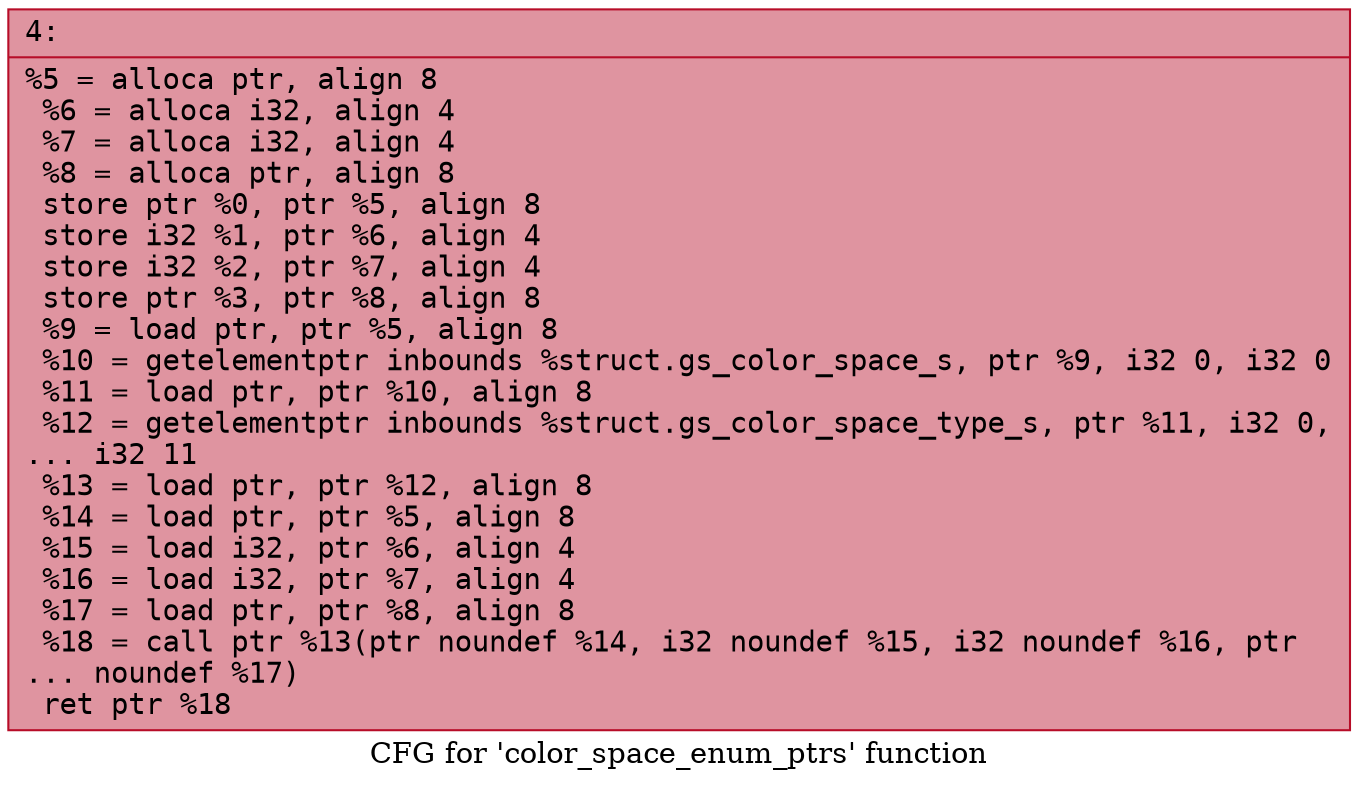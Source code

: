 digraph "CFG for 'color_space_enum_ptrs' function" {
	label="CFG for 'color_space_enum_ptrs' function";

	Node0x60000256cb40 [shape=record,color="#b70d28ff", style=filled, fillcolor="#b70d2870" fontname="Courier",label="{4:\l|  %5 = alloca ptr, align 8\l  %6 = alloca i32, align 4\l  %7 = alloca i32, align 4\l  %8 = alloca ptr, align 8\l  store ptr %0, ptr %5, align 8\l  store i32 %1, ptr %6, align 4\l  store i32 %2, ptr %7, align 4\l  store ptr %3, ptr %8, align 8\l  %9 = load ptr, ptr %5, align 8\l  %10 = getelementptr inbounds %struct.gs_color_space_s, ptr %9, i32 0, i32 0\l  %11 = load ptr, ptr %10, align 8\l  %12 = getelementptr inbounds %struct.gs_color_space_type_s, ptr %11, i32 0,\l... i32 11\l  %13 = load ptr, ptr %12, align 8\l  %14 = load ptr, ptr %5, align 8\l  %15 = load i32, ptr %6, align 4\l  %16 = load i32, ptr %7, align 4\l  %17 = load ptr, ptr %8, align 8\l  %18 = call ptr %13(ptr noundef %14, i32 noundef %15, i32 noundef %16, ptr\l... noundef %17)\l  ret ptr %18\l}"];
}
